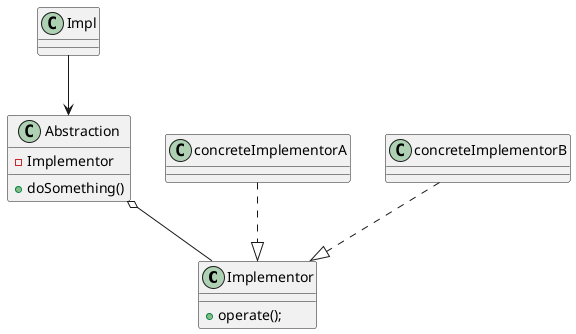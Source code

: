 @startuml

class Implementor{
    +operate();
}

class Abstraction{
    -Implementor
    +doSomething()
}

concreteImplementorA ..|> Implementor
concreteImplementorB ..|> Implementor

Impl --> Abstraction
Abstraction o-- Implementor
@enduml